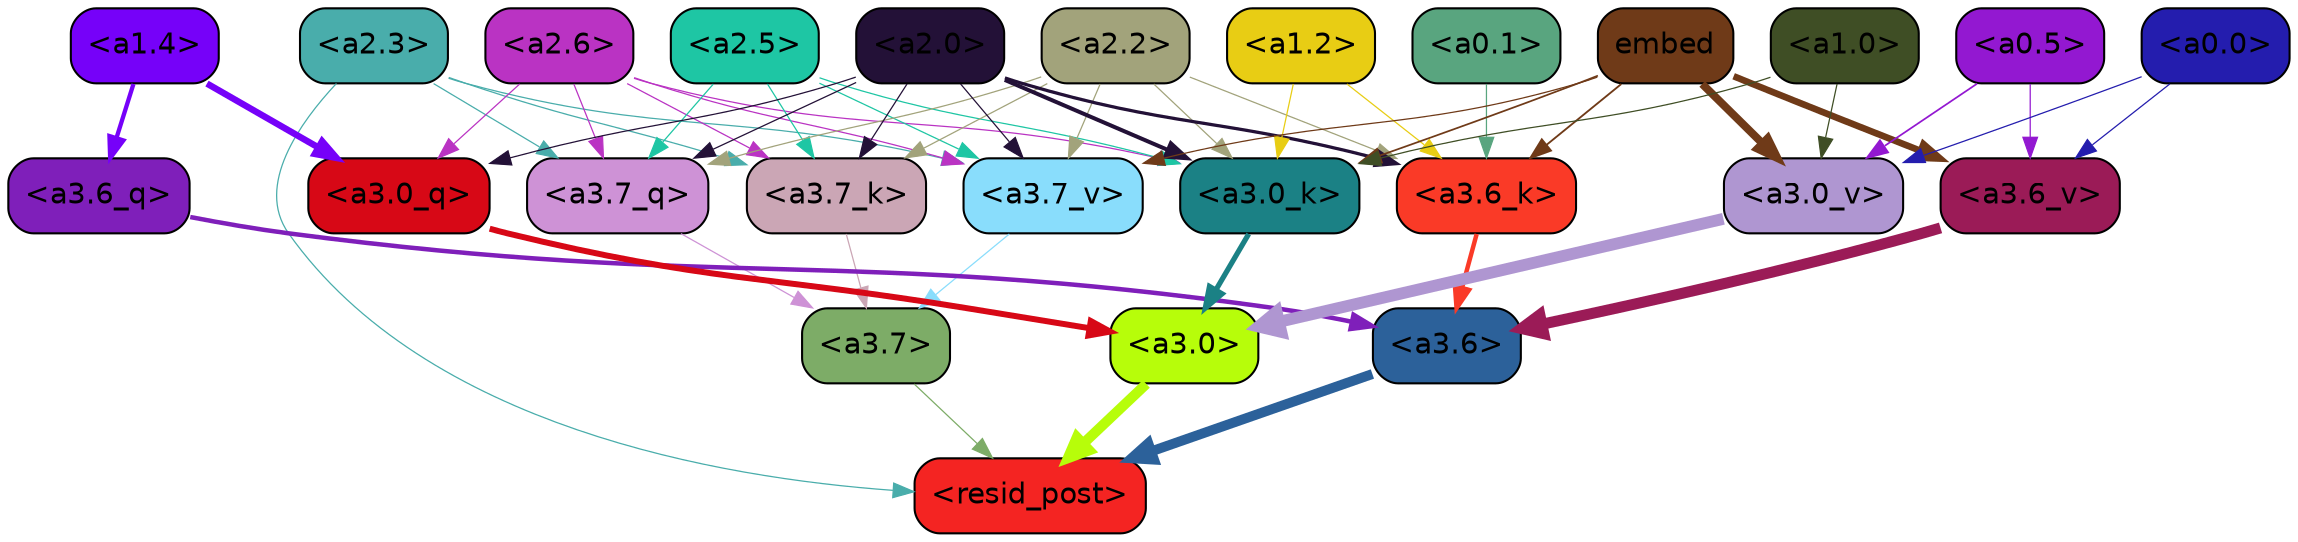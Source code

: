 strict digraph "" {
	graph [bgcolor=transparent,
		layout=dot,
		overlap=false,
		splines=true
	];
	"<a3.7>"	[color=black,
		fillcolor="#7dac67",
		fontname=Helvetica,
		shape=box,
		style="filled, rounded"];
	"<resid_post>"	[color=black,
		fillcolor="#f42422",
		fontname=Helvetica,
		shape=box,
		style="filled, rounded"];
	"<a3.7>" -> "<resid_post>"	[color="#7dac67",
		penwidth=0.6];
	"<a3.6>"	[color=black,
		fillcolor="#2c619a",
		fontname=Helvetica,
		shape=box,
		style="filled, rounded"];
	"<a3.6>" -> "<resid_post>"	[color="#2c619a",
		penwidth=4.751592040061951];
	"<a3.0>"	[color=black,
		fillcolor="#b7fd0a",
		fontname=Helvetica,
		shape=box,
		style="filled, rounded"];
	"<a3.0>" -> "<resid_post>"	[color="#b7fd0a",
		penwidth=4.904066681861877];
	"<a2.3>"	[color=black,
		fillcolor="#49adab",
		fontname=Helvetica,
		shape=box,
		style="filled, rounded"];
	"<a2.3>" -> "<resid_post>"	[color="#49adab",
		penwidth=0.6];
	"<a3.7_q>"	[color=black,
		fillcolor="#ce92d6",
		fontname=Helvetica,
		shape=box,
		style="filled, rounded"];
	"<a2.3>" -> "<a3.7_q>"	[color="#49adab",
		penwidth=0.6];
	"<a3.7_k>"	[color=black,
		fillcolor="#cba6b5",
		fontname=Helvetica,
		shape=box,
		style="filled, rounded"];
	"<a2.3>" -> "<a3.7_k>"	[color="#49adab",
		penwidth=0.6069068089127541];
	"<a3.7_v>"	[color=black,
		fillcolor="#89ddfc",
		fontname=Helvetica,
		shape=box,
		style="filled, rounded"];
	"<a2.3>" -> "<a3.7_v>"	[color="#49adab",
		penwidth=0.6];
	"<a3.7_q>" -> "<a3.7>"	[color="#ce92d6",
		penwidth=0.6];
	"<a3.6_q>"	[color=black,
		fillcolor="#7f1fba",
		fontname=Helvetica,
		shape=box,
		style="filled, rounded"];
	"<a3.6_q>" -> "<a3.6>"	[color="#7f1fba",
		penwidth=2.160832464694977];
	"<a3.0_q>"	[color=black,
		fillcolor="#d70816",
		fontname=Helvetica,
		shape=box,
		style="filled, rounded"];
	"<a3.0_q>" -> "<a3.0>"	[color="#d70816",
		penwidth=2.870753765106201];
	"<a3.7_k>" -> "<a3.7>"	[color="#cba6b5",
		penwidth=0.6];
	"<a3.6_k>"	[color=black,
		fillcolor="#fa3a27",
		fontname=Helvetica,
		shape=box,
		style="filled, rounded"];
	"<a3.6_k>" -> "<a3.6>"	[color="#fa3a27",
		penwidth=2.13908451795578];
	"<a3.0_k>"	[color=black,
		fillcolor="#1b8185",
		fontname=Helvetica,
		shape=box,
		style="filled, rounded"];
	"<a3.0_k>" -> "<a3.0>"	[color="#1b8185",
		penwidth=2.520303964614868];
	"<a3.7_v>" -> "<a3.7>"	[color="#89ddfc",
		penwidth=0.6];
	"<a3.6_v>"	[color=black,
		fillcolor="#9b1b57",
		fontname=Helvetica,
		shape=box,
		style="filled, rounded"];
	"<a3.6_v>" -> "<a3.6>"	[color="#9b1b57",
		penwidth=5.297133803367615];
	"<a3.0_v>"	[color=black,
		fillcolor="#af96d1",
		fontname=Helvetica,
		shape=box,
		style="filled, rounded"];
	"<a3.0_v>" -> "<a3.0>"	[color="#af96d1",
		penwidth=5.680712580680847];
	"<a2.6>"	[color=black,
		fillcolor="#ba33c3",
		fontname=Helvetica,
		shape=box,
		style="filled, rounded"];
	"<a2.6>" -> "<a3.7_q>"	[color="#ba33c3",
		penwidth=0.6];
	"<a2.6>" -> "<a3.0_q>"	[color="#ba33c3",
		penwidth=0.6];
	"<a2.6>" -> "<a3.7_k>"	[color="#ba33c3",
		penwidth=0.6];
	"<a2.6>" -> "<a3.0_k>"	[color="#ba33c3",
		penwidth=0.6];
	"<a2.6>" -> "<a3.7_v>"	[color="#ba33c3",
		penwidth=0.6];
	"<a2.5>"	[color=black,
		fillcolor="#1ec6a4",
		fontname=Helvetica,
		shape=box,
		style="filled, rounded"];
	"<a2.5>" -> "<a3.7_q>"	[color="#1ec6a4",
		penwidth=0.6];
	"<a2.5>" -> "<a3.7_k>"	[color="#1ec6a4",
		penwidth=0.6];
	"<a2.5>" -> "<a3.0_k>"	[color="#1ec6a4",
		penwidth=0.6];
	"<a2.5>" -> "<a3.7_v>"	[color="#1ec6a4",
		penwidth=0.6];
	"<a2.2>"	[color=black,
		fillcolor="#a2a37b",
		fontname=Helvetica,
		shape=box,
		style="filled, rounded"];
	"<a2.2>" -> "<a3.7_q>"	[color="#a2a37b",
		penwidth=0.6];
	"<a2.2>" -> "<a3.7_k>"	[color="#a2a37b",
		penwidth=0.6];
	"<a2.2>" -> "<a3.6_k>"	[color="#a2a37b",
		penwidth=0.6];
	"<a2.2>" -> "<a3.0_k>"	[color="#a2a37b",
		penwidth=0.6];
	"<a2.2>" -> "<a3.7_v>"	[color="#a2a37b",
		penwidth=0.6];
	"<a2.0>"	[color=black,
		fillcolor="#231137",
		fontname=Helvetica,
		shape=box,
		style="filled, rounded"];
	"<a2.0>" -> "<a3.7_q>"	[color="#231137",
		penwidth=0.6];
	"<a2.0>" -> "<a3.0_q>"	[color="#231137",
		penwidth=0.6];
	"<a2.0>" -> "<a3.7_k>"	[color="#231137",
		penwidth=0.6];
	"<a2.0>" -> "<a3.6_k>"	[color="#231137",
		penwidth=1.564806342124939];
	"<a2.0>" -> "<a3.0_k>"	[color="#231137",
		penwidth=1.9353990852832794];
	"<a2.0>" -> "<a3.7_v>"	[color="#231137",
		penwidth=0.6];
	"<a1.4>"	[color=black,
		fillcolor="#7601f9",
		fontname=Helvetica,
		shape=box,
		style="filled, rounded"];
	"<a1.4>" -> "<a3.6_q>"	[color="#7601f9",
		penwidth=2.0727532356977463];
	"<a1.4>" -> "<a3.0_q>"	[color="#7601f9",
		penwidth=3.1279823780059814];
	"<a1.2>"	[color=black,
		fillcolor="#e8cd14",
		fontname=Helvetica,
		shape=box,
		style="filled, rounded"];
	"<a1.2>" -> "<a3.6_k>"	[color="#e8cd14",
		penwidth=0.6];
	"<a1.2>" -> "<a3.0_k>"	[color="#e8cd14",
		penwidth=0.6];
	"<a0.1>"	[color=black,
		fillcolor="#59a57f",
		fontname=Helvetica,
		shape=box,
		style="filled, rounded"];
	"<a0.1>" -> "<a3.6_k>"	[color="#59a57f",
		penwidth=0.6];
	embed	[color=black,
		fillcolor="#6f3a18",
		fontname=Helvetica,
		shape=box,
		style="filled, rounded"];
	embed -> "<a3.6_k>"	[color="#6f3a18",
		penwidth=0.8915999233722687];
	embed -> "<a3.0_k>"	[color="#6f3a18",
		penwidth=0.832088902592659];
	embed -> "<a3.7_v>"	[color="#6f3a18",
		penwidth=0.6];
	embed -> "<a3.6_v>"	[color="#6f3a18",
		penwidth=3.1840110421180725];
	embed -> "<a3.0_v>"	[color="#6f3a18",
		penwidth=3.8132747188210487];
	"<a1.0>"	[color=black,
		fillcolor="#3f4e25",
		fontname=Helvetica,
		shape=box,
		style="filled, rounded"];
	"<a1.0>" -> "<a3.0_k>"	[color="#3f4e25",
		penwidth=0.6];
	"<a1.0>" -> "<a3.0_v>"	[color="#3f4e25",
		penwidth=0.6];
	"<a0.5>"	[color=black,
		fillcolor="#9318d1",
		fontname=Helvetica,
		shape=box,
		style="filled, rounded"];
	"<a0.5>" -> "<a3.6_v>"	[color="#9318d1",
		penwidth=0.6];
	"<a0.5>" -> "<a3.0_v>"	[color="#9318d1",
		penwidth=0.8331108838319778];
	"<a0.0>"	[color=black,
		fillcolor="#241dae",
		fontname=Helvetica,
		shape=box,
		style="filled, rounded"];
	"<a0.0>" -> "<a3.6_v>"	[color="#241dae",
		penwidth=0.6];
	"<a0.0>" -> "<a3.0_v>"	[color="#241dae",
		penwidth=0.6];
}
